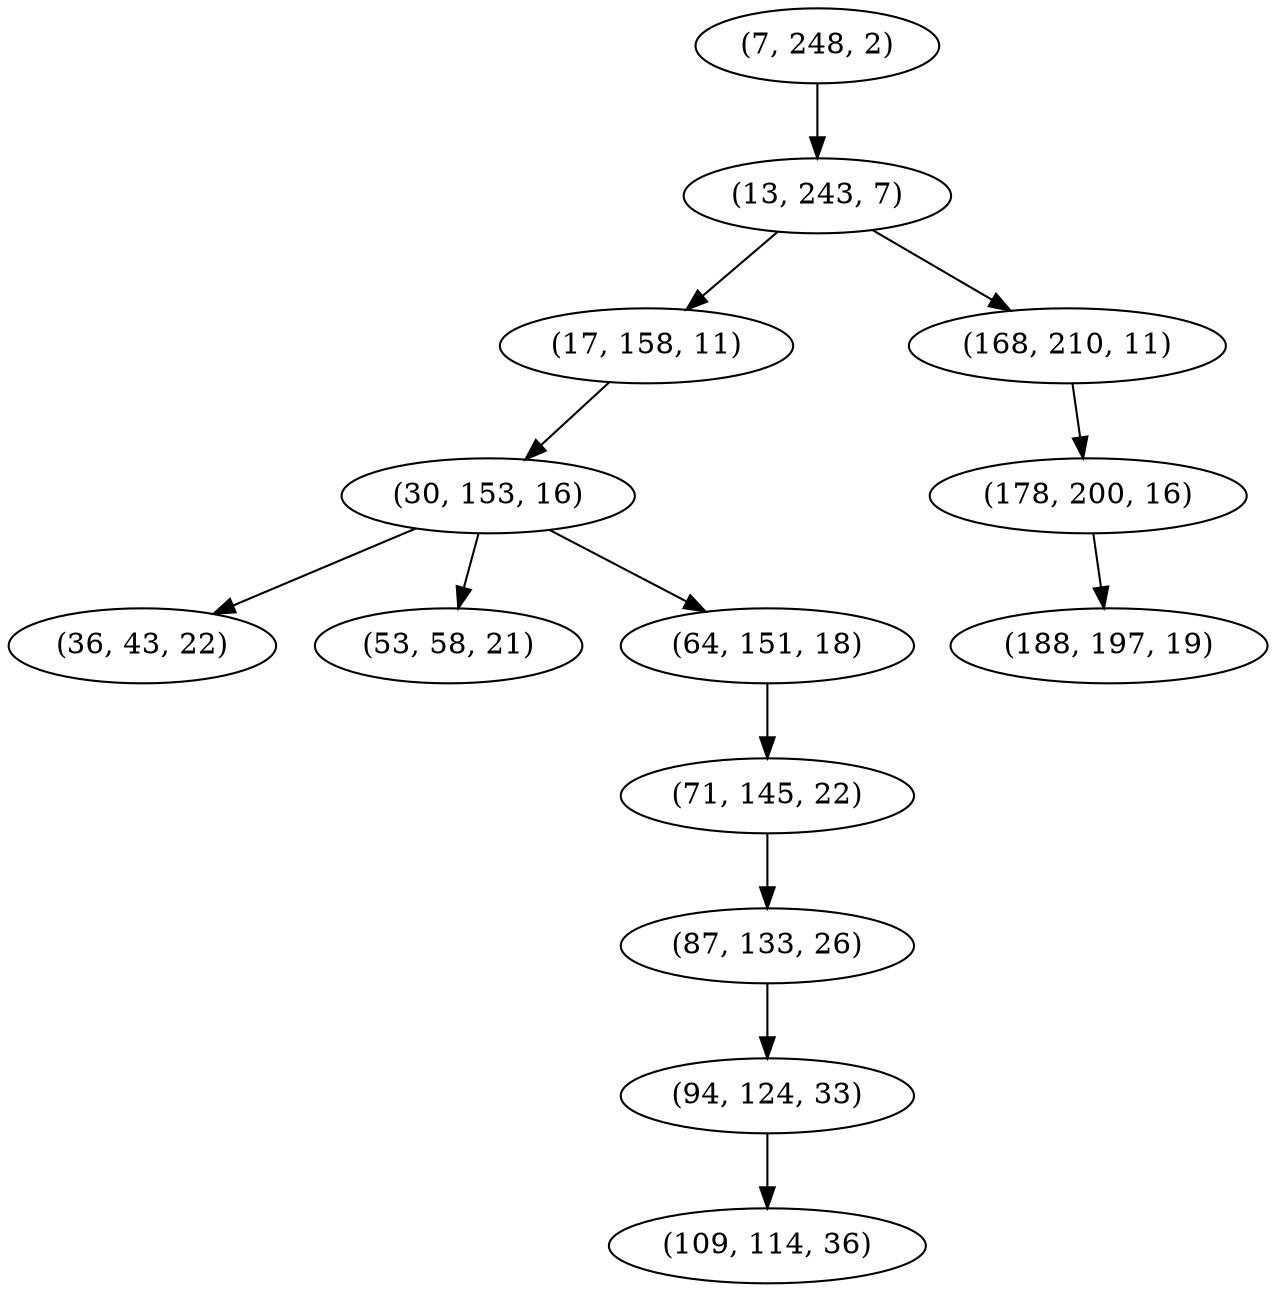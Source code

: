 digraph tree {
    "(7, 248, 2)";
    "(13, 243, 7)";
    "(17, 158, 11)";
    "(30, 153, 16)";
    "(36, 43, 22)";
    "(53, 58, 21)";
    "(64, 151, 18)";
    "(71, 145, 22)";
    "(87, 133, 26)";
    "(94, 124, 33)";
    "(109, 114, 36)";
    "(168, 210, 11)";
    "(178, 200, 16)";
    "(188, 197, 19)";
    "(7, 248, 2)" -> "(13, 243, 7)";
    "(13, 243, 7)" -> "(17, 158, 11)";
    "(13, 243, 7)" -> "(168, 210, 11)";
    "(17, 158, 11)" -> "(30, 153, 16)";
    "(30, 153, 16)" -> "(36, 43, 22)";
    "(30, 153, 16)" -> "(53, 58, 21)";
    "(30, 153, 16)" -> "(64, 151, 18)";
    "(64, 151, 18)" -> "(71, 145, 22)";
    "(71, 145, 22)" -> "(87, 133, 26)";
    "(87, 133, 26)" -> "(94, 124, 33)";
    "(94, 124, 33)" -> "(109, 114, 36)";
    "(168, 210, 11)" -> "(178, 200, 16)";
    "(178, 200, 16)" -> "(188, 197, 19)";
}
